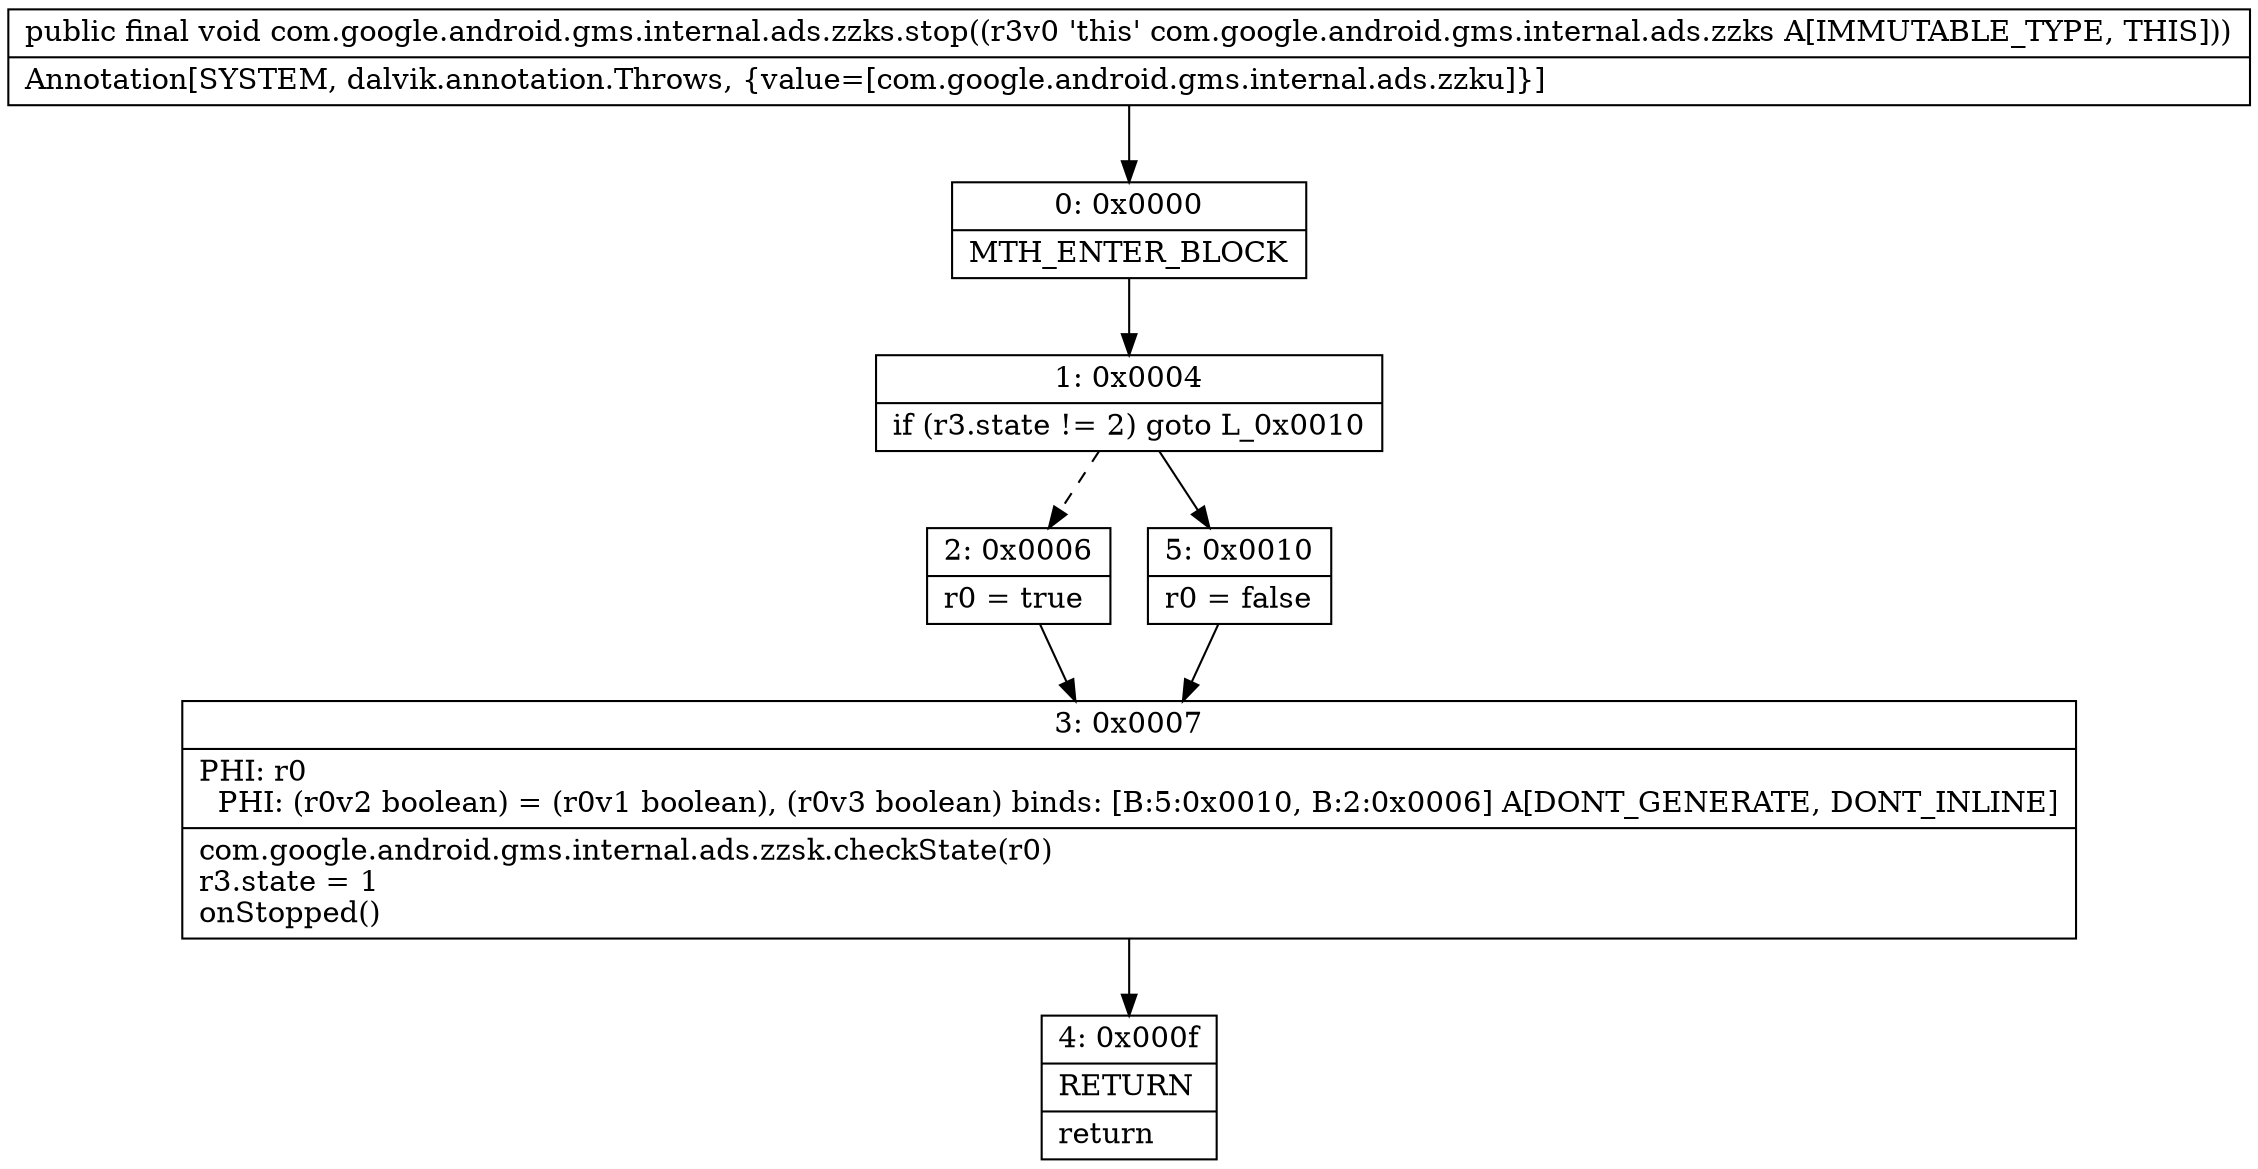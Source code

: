 digraph "CFG forcom.google.android.gms.internal.ads.zzks.stop()V" {
Node_0 [shape=record,label="{0\:\ 0x0000|MTH_ENTER_BLOCK\l}"];
Node_1 [shape=record,label="{1\:\ 0x0004|if (r3.state != 2) goto L_0x0010\l}"];
Node_2 [shape=record,label="{2\:\ 0x0006|r0 = true\l}"];
Node_3 [shape=record,label="{3\:\ 0x0007|PHI: r0 \l  PHI: (r0v2 boolean) = (r0v1 boolean), (r0v3 boolean) binds: [B:5:0x0010, B:2:0x0006] A[DONT_GENERATE, DONT_INLINE]\l|com.google.android.gms.internal.ads.zzsk.checkState(r0)\lr3.state = 1\lonStopped()\l}"];
Node_4 [shape=record,label="{4\:\ 0x000f|RETURN\l|return\l}"];
Node_5 [shape=record,label="{5\:\ 0x0010|r0 = false\l}"];
MethodNode[shape=record,label="{public final void com.google.android.gms.internal.ads.zzks.stop((r3v0 'this' com.google.android.gms.internal.ads.zzks A[IMMUTABLE_TYPE, THIS]))  | Annotation[SYSTEM, dalvik.annotation.Throws, \{value=[com.google.android.gms.internal.ads.zzku]\}]\l}"];
MethodNode -> Node_0;
Node_0 -> Node_1;
Node_1 -> Node_2[style=dashed];
Node_1 -> Node_5;
Node_2 -> Node_3;
Node_3 -> Node_4;
Node_5 -> Node_3;
}

